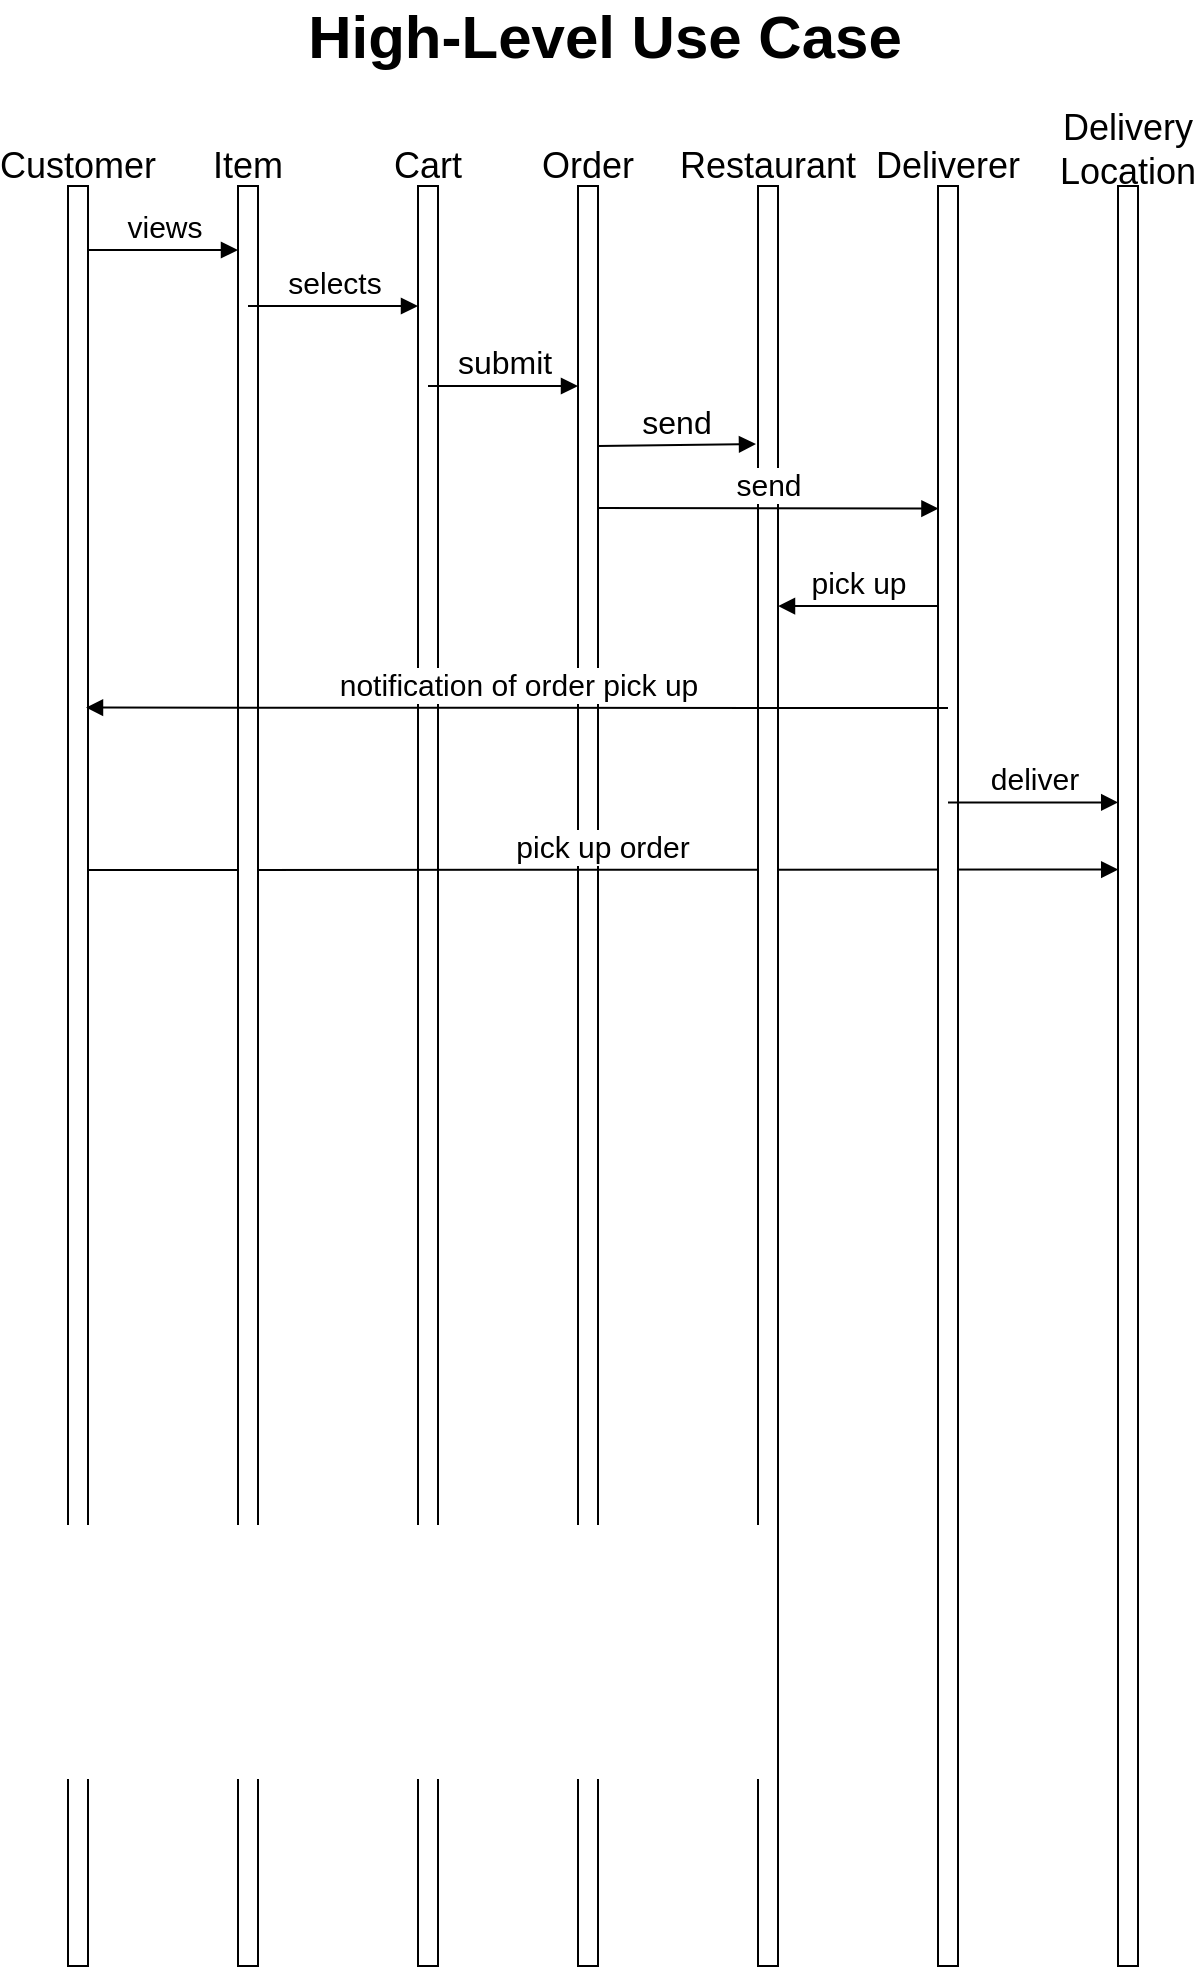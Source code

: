 <mxfile version="12.9.8" type="github" pages="2"><diagram id="fPNS6R41uXTzUYEoK_hJ" name="High-Level Use Case"><mxGraphModel dx="1252" dy="672" grid="1" gridSize="10" guides="1" tooltips="1" connect="1" arrows="1" fold="1" page="1" pageScale="1" pageWidth="850" pageHeight="1100" math="0" shadow="0"><root><mxCell id="0"/><mxCell id="1" parent="0"/><mxCell id="k9ZQSCsvZ8l_SCIMkzeH-1" value="&lt;b&gt;&lt;font style=&quot;font-size: 30px&quot;&gt;High-Level Use Case&lt;/font&gt;&lt;/b&gt;" style="text;html=1;align=center;verticalAlign=middle;resizable=0;points=[];autosize=1;fontSize=20;" vertex="1" parent="1"><mxGeometry x="264.5" y="30" width="310" height="30" as="geometry"/></mxCell><mxCell id="bcauHxK4wQCXYkB9hPyb-15" value="" style="group" vertex="1" connectable="0" parent="1"><mxGeometry x="392" y="100" width="40" height="910" as="geometry"/></mxCell><mxCell id="bcauHxK4wQCXYkB9hPyb-16" value="" style="html=1;points=[];perimeter=orthogonalPerimeter;" vertex="1" parent="bcauHxK4wQCXYkB9hPyb-15"><mxGeometry x="15" y="20" width="10" height="890" as="geometry"/></mxCell><mxCell id="bcauHxK4wQCXYkB9hPyb-17" value="&lt;font style=&quot;font-size: 18px&quot;&gt;Order&lt;/font&gt;" style="text;html=1;strokeColor=none;fillColor=none;align=center;verticalAlign=middle;whiteSpace=wrap;rounded=0;" vertex="1" parent="bcauHxK4wQCXYkB9hPyb-15"><mxGeometry width="40" height="20" as="geometry"/></mxCell><mxCell id="bcauHxK4wQCXYkB9hPyb-26" value="send" style="html=1;verticalAlign=bottom;endArrow=block;entryX=-0.1;entryY=0.145;entryDx=0;entryDy=0;entryPerimeter=0;fontSize=16;" edge="1" parent="bcauHxK4wQCXYkB9hPyb-15" target="bcauHxK4wQCXYkB9hPyb-24"><mxGeometry width="80" relative="1" as="geometry"><mxPoint x="25.0" y="150" as="sourcePoint"/><mxPoint x="100.0" y="150" as="targetPoint"/></mxGeometry></mxCell><mxCell id="bcauHxK4wQCXYkB9hPyb-8" value="" style="group" vertex="1" connectable="0" parent="1"><mxGeometry x="137" y="100" width="40" height="910" as="geometry"/></mxCell><mxCell id="bcauHxK4wQCXYkB9hPyb-2" value="" style="html=1;points=[];perimeter=orthogonalPerimeter;" vertex="1" parent="bcauHxK4wQCXYkB9hPyb-8"><mxGeometry x="15" y="20" width="10" height="890" as="geometry"/></mxCell><mxCell id="bcauHxK4wQCXYkB9hPyb-7" value="&lt;font style=&quot;font-size: 18px&quot;&gt;Customer&lt;/font&gt;" style="text;html=1;strokeColor=none;fillColor=none;align=center;verticalAlign=middle;whiteSpace=wrap;rounded=0;" vertex="1" parent="bcauHxK4wQCXYkB9hPyb-8"><mxGeometry width="40" height="20" as="geometry"/></mxCell><mxCell id="bcauHxK4wQCXYkB9hPyb-9" value="" style="group" vertex="1" connectable="0" parent="1"><mxGeometry x="312" y="100" width="40" height="910" as="geometry"/></mxCell><mxCell id="bcauHxK4wQCXYkB9hPyb-10" value="" style="html=1;points=[];perimeter=orthogonalPerimeter;" vertex="1" parent="bcauHxK4wQCXYkB9hPyb-9"><mxGeometry x="15" y="20" width="10" height="890" as="geometry"/></mxCell><mxCell id="bcauHxK4wQCXYkB9hPyb-11" value="&lt;font style=&quot;font-size: 18px&quot;&gt;Cart&lt;/font&gt;" style="text;html=1;strokeColor=none;fillColor=none;align=center;verticalAlign=middle;whiteSpace=wrap;rounded=0;" vertex="1" parent="bcauHxK4wQCXYkB9hPyb-9"><mxGeometry width="40" height="20" as="geometry"/></mxCell><mxCell id="bcauHxK4wQCXYkB9hPyb-48" value="pick up order" style="html=1;verticalAlign=bottom;endArrow=block;entryX=0.011;entryY=0.384;entryDx=0;entryDy=0;entryPerimeter=0;fontSize=15;" edge="1" parent="bcauHxK4wQCXYkB9hPyb-9" target="bcauHxK4wQCXYkB9hPyb-42"><mxGeometry width="80" relative="1" as="geometry"><mxPoint x="-150" y="362" as="sourcePoint"/><mxPoint x="-141.0" y="360" as="targetPoint"/></mxGeometry></mxCell><mxCell id="bcauHxK4wQCXYkB9hPyb-12" value="" style="group" vertex="1" connectable="0" parent="1"><mxGeometry x="222" y="100" width="40" height="910" as="geometry"/></mxCell><mxCell id="bcauHxK4wQCXYkB9hPyb-13" value="" style="html=1;points=[];perimeter=orthogonalPerimeter;" vertex="1" parent="bcauHxK4wQCXYkB9hPyb-12"><mxGeometry x="15" y="20" width="10" height="890" as="geometry"/></mxCell><mxCell id="bcauHxK4wQCXYkB9hPyb-14" value="&lt;font style=&quot;font-size: 18px&quot;&gt;Item&lt;/font&gt;" style="text;html=1;strokeColor=none;fillColor=none;align=center;verticalAlign=middle;whiteSpace=wrap;rounded=0;" vertex="1" parent="bcauHxK4wQCXYkB9hPyb-12"><mxGeometry width="40" height="20" as="geometry"/></mxCell><mxCell id="bcauHxK4wQCXYkB9hPyb-19" value="&lt;font style=&quot;font-size: 15px&quot;&gt;views&lt;/font&gt;" style="html=1;verticalAlign=bottom;endArrow=block;" edge="1" parent="1"><mxGeometry width="80" relative="1" as="geometry"><mxPoint x="162" y="152" as="sourcePoint"/><mxPoint x="237" y="152" as="targetPoint"/></mxGeometry></mxCell><mxCell id="bcauHxK4wQCXYkB9hPyb-20" value="selects" style="html=1;verticalAlign=bottom;endArrow=block;fontSize=15;" edge="1" parent="1"><mxGeometry width="80" relative="1" as="geometry"><mxPoint x="242" y="180" as="sourcePoint"/><mxPoint x="327" y="180.0" as="targetPoint"/></mxGeometry></mxCell><mxCell id="bcauHxK4wQCXYkB9hPyb-21" value="submit" style="html=1;verticalAlign=bottom;endArrow=block;fontSize=16;" edge="1" parent="1"><mxGeometry width="80" relative="1" as="geometry"><mxPoint x="332" y="220.0" as="sourcePoint"/><mxPoint x="407" y="220.0" as="targetPoint"/></mxGeometry></mxCell><mxCell id="bcauHxK4wQCXYkB9hPyb-23" value="" style="group" vertex="1" connectable="0" parent="1"><mxGeometry x="482" y="100" width="40" height="910" as="geometry"/></mxCell><mxCell id="bcauHxK4wQCXYkB9hPyb-24" value="" style="html=1;points=[];perimeter=orthogonalPerimeter;" vertex="1" parent="bcauHxK4wQCXYkB9hPyb-23"><mxGeometry x="15" y="20" width="10" height="890" as="geometry"/></mxCell><mxCell id="bcauHxK4wQCXYkB9hPyb-25" value="&lt;font style=&quot;font-size: 18px&quot;&gt;Restaurant&lt;/font&gt;" style="text;html=1;strokeColor=none;fillColor=none;align=center;verticalAlign=middle;whiteSpace=wrap;rounded=0;" vertex="1" parent="bcauHxK4wQCXYkB9hPyb-23"><mxGeometry width="40" height="20" as="geometry"/></mxCell><mxCell id="bcauHxK4wQCXYkB9hPyb-31" value="send" style="html=1;verticalAlign=bottom;endArrow=block;entryX=0.122;entryY=0.17;entryDx=0;entryDy=0;entryPerimeter=0;fontSize=15;" edge="1" parent="bcauHxK4wQCXYkB9hPyb-23"><mxGeometry width="80" relative="1" as="geometry"><mxPoint x="-65.0" y="180.95" as="sourcePoint"/><mxPoint x="105.22" y="181.3" as="targetPoint"/></mxGeometry></mxCell><mxCell id="bcauHxK4wQCXYkB9hPyb-27" value="" style="group" vertex="1" connectable="0" parent="1"><mxGeometry x="572" y="100" width="40" height="910" as="geometry"/></mxCell><mxCell id="bcauHxK4wQCXYkB9hPyb-28" value="" style="html=1;points=[];perimeter=orthogonalPerimeter;" vertex="1" parent="bcauHxK4wQCXYkB9hPyb-27"><mxGeometry x="15" y="20" width="10" height="890" as="geometry"/></mxCell><mxCell id="bcauHxK4wQCXYkB9hPyb-29" value="&lt;font style=&quot;font-size: 18px&quot;&gt;Deliverer&lt;/font&gt;" style="text;html=1;strokeColor=none;fillColor=none;align=center;verticalAlign=middle;whiteSpace=wrap;rounded=0;" vertex="1" parent="bcauHxK4wQCXYkB9hPyb-27"><mxGeometry width="40" height="20" as="geometry"/></mxCell><mxCell id="bcauHxK4wQCXYkB9hPyb-34" value="pick up" style="html=1;verticalAlign=bottom;endArrow=block;exitX=-0.044;exitY=0.236;exitDx=0;exitDy=0;exitPerimeter=0;fontSize=15;" edge="1" parent="1" source="bcauHxK4wQCXYkB9hPyb-28" target="bcauHxK4wQCXYkB9hPyb-24"><mxGeometry width="80" relative="1" as="geometry"><mxPoint x="512.0" y="330.95" as="sourcePoint"/><mxPoint x="512" y="330" as="targetPoint"/></mxGeometry></mxCell><mxCell id="bcauHxK4wQCXYkB9hPyb-41" value="" style="group" vertex="1" connectable="0" parent="1"><mxGeometry x="662" y="100" width="40" height="910" as="geometry"/></mxCell><mxCell id="bcauHxK4wQCXYkB9hPyb-42" value="" style="html=1;points=[];perimeter=orthogonalPerimeter;" vertex="1" parent="bcauHxK4wQCXYkB9hPyb-41"><mxGeometry x="15" y="20" width="10" height="890" as="geometry"/></mxCell><mxCell id="bcauHxK4wQCXYkB9hPyb-43" value="&lt;font style=&quot;font-size: 18px&quot;&gt;Delivery Location&lt;/font&gt;" style="text;html=1;strokeColor=none;fillColor=none;align=center;verticalAlign=middle;whiteSpace=wrap;rounded=0;" vertex="1" parent="bcauHxK4wQCXYkB9hPyb-41"><mxGeometry y="-8" width="40" height="20" as="geometry"/></mxCell><mxCell id="bcauHxK4wQCXYkB9hPyb-46" value="deliver" style="html=1;verticalAlign=bottom;endArrow=block;entryX=0.011;entryY=0.271;entryDx=0;entryDy=0;entryPerimeter=0;exitX=0.5;exitY=0.271;exitDx=0;exitDy=0;exitPerimeter=0;fontSize=15;" edge="1" parent="1"><mxGeometry width="80" relative="1" as="geometry"><mxPoint x="592" y="428.19" as="sourcePoint"/><mxPoint x="677.11" y="428.19" as="targetPoint"/></mxGeometry></mxCell><mxCell id="bcauHxK4wQCXYkB9hPyb-47" value="notification of order pick up" style="html=1;verticalAlign=bottom;endArrow=block;entryX=0.9;entryY=0.293;entryDx=0;entryDy=0;entryPerimeter=0;fontSize=15;" edge="1" parent="1" target="bcauHxK4wQCXYkB9hPyb-2"><mxGeometry width="80" relative="1" as="geometry"><mxPoint x="592" y="381" as="sourcePoint"/><mxPoint x="192" y="380" as="targetPoint"/></mxGeometry></mxCell></root></mxGraphModel></diagram><diagram id="pEkApRalQnl3Gy6hSSQw" name="Ordering Process Use Case"><mxGraphModel dx="1252" dy="672" grid="1" gridSize="10" guides="1" tooltips="1" connect="1" arrows="1" fold="1" page="1" pageScale="1" pageWidth="1100" pageHeight="850" math="0" shadow="0"><root><mxCell id="H0ug6erNXCE1vOzzU8ad-0"/><mxCell id="H0ug6erNXCE1vOzzU8ad-1" parent="H0ug6erNXCE1vOzzU8ad-0"/><mxCell id="dbXElKxHp7-DbC87Ktjz-15" value="&lt;font style=&quot;font-size: 30px&quot;&gt;&lt;b&gt;Ordering Process Use Case&lt;/b&gt;&lt;/font&gt;" style="text;html=1;align=center;verticalAlign=middle;resizable=0;points=[];autosize=1;" vertex="1" parent="H0ug6erNXCE1vOzzU8ad-1"><mxGeometry x="140" y="80" width="410" height="30" as="geometry"/></mxCell><mxCell id="dbXElKxHp7-DbC87Ktjz-4" value="" style="group" vertex="1" connectable="0" parent="H0ug6erNXCE1vOzzU8ad-1"><mxGeometry x="170" y="170" width="102.564" height="520" as="geometry"/></mxCell><mxCell id="dbXElKxHp7-DbC87Ktjz-5" value="" style="html=1;points=[];perimeter=orthogonalPerimeter;" vertex="1" parent="dbXElKxHp7-DbC87Ktjz-4"><mxGeometry x="38.462" y="11.429" width="25.641" height="508.571" as="geometry"/></mxCell><mxCell id="dbXElKxHp7-DbC87Ktjz-6" value="Customer" style="text;html=1;strokeColor=none;fillColor=none;align=center;verticalAlign=middle;whiteSpace=wrap;rounded=0;fontSize=20;" vertex="1" parent="dbXElKxHp7-DbC87Ktjz-4"><mxGeometry y="-11.43" width="102.564" height="11.429" as="geometry"/></mxCell><mxCell id="dbXElKxHp7-DbC87Ktjz-14" value="&lt;font style=&quot;font-size: 18px&quot;&gt;enter&lt;/font&gt;" style="html=1;verticalAlign=bottom;endArrow=block;entryX=0.074;entryY=0.059;entryDx=0;entryDy=0;entryPerimeter=0;" edge="1" parent="dbXElKxHp7-DbC87Ktjz-4" target="dbXElKxHp7-DbC87Ktjz-8"><mxGeometry width="80" relative="1" as="geometry"><mxPoint x="58.974" y="42.286" as="sourcePoint"/><mxPoint x="341.026" y="42.491" as="targetPoint"/></mxGeometry></mxCell><mxCell id="dbXElKxHp7-DbC87Ktjz-7" value="" style="group" vertex="1" connectable="0" parent="H0ug6erNXCE1vOzzU8ad-1"><mxGeometry x="459.744" y="170" width="102.564" height="520" as="geometry"/></mxCell><mxCell id="dbXElKxHp7-DbC87Ktjz-8" value="" style="html=1;points=[];perimeter=orthogonalPerimeter;" vertex="1" parent="dbXElKxHp7-DbC87Ktjz-7"><mxGeometry x="38.462" y="11.429" width="25.641" height="508.571" as="geometry"/></mxCell><mxCell id="dbXElKxHp7-DbC87Ktjz-13" value="&lt;font style=&quot;font-size: 18px&quot;&gt;submit payment&lt;/font&gt;" style="html=1;verticalAlign=bottom;endArrow=block;entryX=-0.009;entryY=0.337;entryDx=0;entryDy=0;entryPerimeter=0;" edge="1" parent="H0ug6erNXCE1vOzzU8ad-1" target="dbXElKxHp7-DbC87Ktjz-1"><mxGeometry width="80" relative="1" as="geometry"><mxPoint x="234.103" y="354.516" as="sourcePoint"/><mxPoint x="818.718" y="354.516" as="targetPoint"/></mxGeometry></mxCell><mxCell id="dbXElKxHp7-DbC87Ktjz-9" value="Payment&lt;br style=&quot;font-size: 20px;&quot;&gt;Method" style="text;html=1;strokeColor=none;fillColor=none;align=center;verticalAlign=middle;whiteSpace=wrap;rounded=0;fontSize=20;" vertex="1" parent="H0ug6erNXCE1vOzzU8ad-1"><mxGeometry x="440.9" y="150" width="140.26" height="11.43" as="geometry"/></mxCell><mxCell id="dbXElKxHp7-DbC87Ktjz-1" value="" style="html=1;points=[];perimeter=orthogonalPerimeter;" vertex="1" parent="H0ug6erNXCE1vOzzU8ad-1"><mxGeometry x="805.897" y="181.429" width="25.641" height="508.571" as="geometry"/></mxCell><mxCell id="dbXElKxHp7-DbC87Ktjz-2" value="Cart Total" style="text;html=1;strokeColor=none;fillColor=none;align=center;verticalAlign=middle;whiteSpace=wrap;rounded=0;fontSize=20;" vertex="1" parent="H0ug6erNXCE1vOzzU8ad-1"><mxGeometry x="767.436" y="161.433" width="102.564" height="11.429" as="geometry"/></mxCell></root></mxGraphModel></diagram></mxfile>